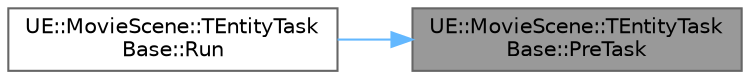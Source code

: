 digraph "UE::MovieScene::TEntityTaskBase::PreTask"
{
 // INTERACTIVE_SVG=YES
 // LATEX_PDF_SIZE
  bgcolor="transparent";
  edge [fontname=Helvetica,fontsize=10,labelfontname=Helvetica,labelfontsize=10];
  node [fontname=Helvetica,fontsize=10,shape=box,height=0.2,width=0.4];
  rankdir="RL";
  Node1 [id="Node000001",label="UE::MovieScene::TEntityTask\lBase::PreTask",height=0.2,width=0.4,color="gray40", fillcolor="grey60", style="filled", fontcolor="black",tooltip=" "];
  Node1 -> Node2 [id="edge1_Node000001_Node000002",dir="back",color="steelblue1",style="solid",tooltip=" "];
  Node2 [id="Node000002",label="UE::MovieScene::TEntityTask\lBase::Run",height=0.2,width=0.4,color="grey40", fillcolor="white", style="filled",URL="$de/d2a/structUE_1_1MovieScene_1_1TEntityTaskBase.html#ae8a6c5660a24a12271cf7691fa3b3c8b",tooltip=" "];
}
